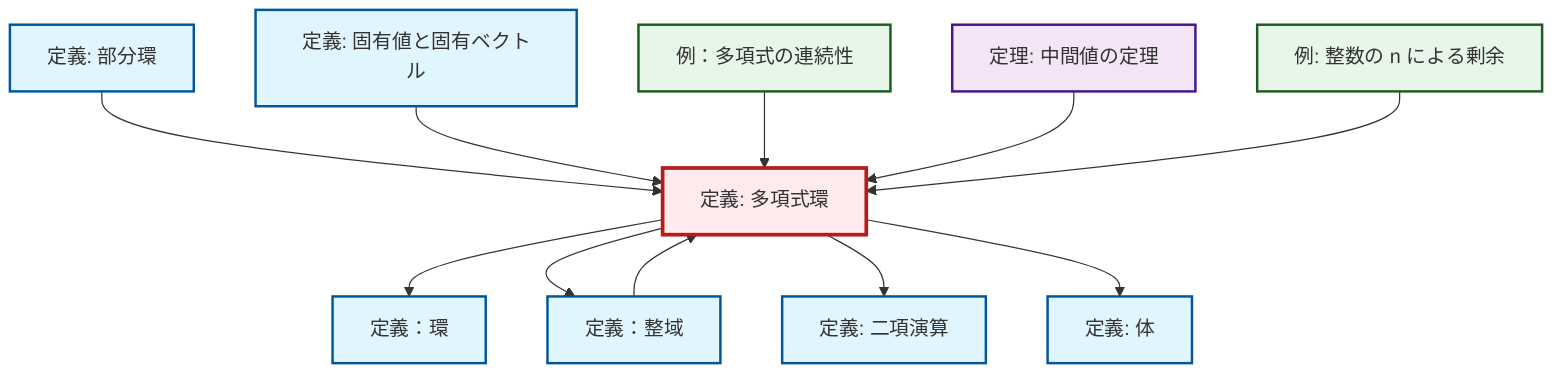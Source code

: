 graph TD
    classDef definition fill:#e1f5fe,stroke:#01579b,stroke-width:2px
    classDef theorem fill:#f3e5f5,stroke:#4a148c,stroke-width:2px
    classDef axiom fill:#fff3e0,stroke:#e65100,stroke-width:2px
    classDef example fill:#e8f5e9,stroke:#1b5e20,stroke-width:2px
    classDef current fill:#ffebee,stroke:#b71c1c,stroke-width:3px
    def-field["定義: 体"]:::definition
    ex-quotient-integers-mod-n["例: 整数の n による剰余"]:::example
    thm-intermediate-value["定理: 中間値の定理"]:::theorem
    def-integral-domain["定義：整域"]:::definition
    def-binary-operation["定義: 二項演算"]:::definition
    def-ring["定義：環"]:::definition
    def-eigenvalue-eigenvector["定義: 固有値と固有ベクトル"]:::definition
    ex-polynomial-continuity["例：多項式の連続性"]:::example
    def-polynomial-ring["定義: 多項式環"]:::definition
    def-subring["定義: 部分環"]:::definition
    def-polynomial-ring --> def-ring
    def-subring --> def-polynomial-ring
    def-eigenvalue-eigenvector --> def-polynomial-ring
    ex-polynomial-continuity --> def-polynomial-ring
    def-polynomial-ring --> def-integral-domain
    thm-intermediate-value --> def-polynomial-ring
    def-integral-domain --> def-polynomial-ring
    def-polynomial-ring --> def-binary-operation
    ex-quotient-integers-mod-n --> def-polynomial-ring
    def-polynomial-ring --> def-field
    class def-polynomial-ring current